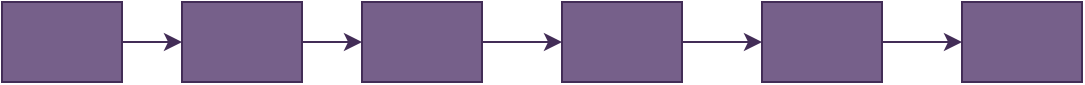 <mxfile version="14.6.13" type="github">
  <diagram id="1JDHUeAZYmFqjiWe7yXu" name="Page-1">
    <mxGraphModel dx="1182" dy="742" grid="1" gridSize="10" guides="1" tooltips="1" connect="1" arrows="1" fold="1" page="1" pageScale="1" pageWidth="827" pageHeight="1169" math="0" shadow="0">
      <root>
        <mxCell id="0" />
        <mxCell id="1" parent="0" />
        <mxCell id="Pc33NBHfCTbqmkPrSyl--11" style="edgeStyle=orthogonalEdgeStyle;rounded=0;orthogonalLoop=1;jettySize=auto;html=1;entryX=0;entryY=0.5;entryDx=0;entryDy=0;fillColor=#76608a;strokeColor=#432D57;" edge="1" parent="1" source="Pc33NBHfCTbqmkPrSyl--4" target="Pc33NBHfCTbqmkPrSyl--6">
          <mxGeometry relative="1" as="geometry" />
        </mxCell>
        <mxCell id="Pc33NBHfCTbqmkPrSyl--4" value="" style="rounded=0;whiteSpace=wrap;html=1;fillColor=#76608a;strokeColor=#432D57;fontColor=#ffffff;" vertex="1" parent="1">
          <mxGeometry x="80" y="200" width="60" height="40" as="geometry" />
        </mxCell>
        <mxCell id="Pc33NBHfCTbqmkPrSyl--12" style="edgeStyle=orthogonalEdgeStyle;rounded=0;orthogonalLoop=1;jettySize=auto;html=1;entryX=0;entryY=0.5;entryDx=0;entryDy=0;fillColor=#76608a;strokeColor=#432D57;" edge="1" parent="1" source="Pc33NBHfCTbqmkPrSyl--6" target="Pc33NBHfCTbqmkPrSyl--8">
          <mxGeometry relative="1" as="geometry" />
        </mxCell>
        <mxCell id="Pc33NBHfCTbqmkPrSyl--6" value="" style="rounded=0;whiteSpace=wrap;html=1;fillColor=#76608a;strokeColor=#432D57;fontColor=#ffffff;" vertex="1" parent="1">
          <mxGeometry x="170" y="200" width="60" height="40" as="geometry" />
        </mxCell>
        <mxCell id="Pc33NBHfCTbqmkPrSyl--7" value="" style="rounded=0;whiteSpace=wrap;html=1;fillColor=#76608a;strokeColor=#432D57;fontColor=#ffffff;" vertex="1" parent="1">
          <mxGeometry x="560" y="200" width="60" height="40" as="geometry" />
        </mxCell>
        <mxCell id="Pc33NBHfCTbqmkPrSyl--13" style="edgeStyle=orthogonalEdgeStyle;rounded=0;orthogonalLoop=1;jettySize=auto;html=1;entryX=0;entryY=0.5;entryDx=0;entryDy=0;fillColor=#76608a;strokeColor=#432D57;" edge="1" parent="1" source="Pc33NBHfCTbqmkPrSyl--8" target="Pc33NBHfCTbqmkPrSyl--9">
          <mxGeometry relative="1" as="geometry" />
        </mxCell>
        <mxCell id="Pc33NBHfCTbqmkPrSyl--8" value="" style="rounded=0;whiteSpace=wrap;html=1;fillColor=#76608a;strokeColor=#432D57;fontColor=#ffffff;" vertex="1" parent="1">
          <mxGeometry x="260" y="200" width="60" height="40" as="geometry" />
        </mxCell>
        <mxCell id="Pc33NBHfCTbqmkPrSyl--14" style="edgeStyle=orthogonalEdgeStyle;rounded=0;orthogonalLoop=1;jettySize=auto;html=1;exitX=1;exitY=0.5;exitDx=0;exitDy=0;entryX=0;entryY=0.5;entryDx=0;entryDy=0;fillColor=#76608a;strokeColor=#432D57;" edge="1" parent="1" source="Pc33NBHfCTbqmkPrSyl--9" target="Pc33NBHfCTbqmkPrSyl--10">
          <mxGeometry relative="1" as="geometry" />
        </mxCell>
        <mxCell id="Pc33NBHfCTbqmkPrSyl--9" value="" style="rounded=0;whiteSpace=wrap;html=1;fillColor=#76608a;strokeColor=#432D57;fontColor=#ffffff;" vertex="1" parent="1">
          <mxGeometry x="360" y="200" width="60" height="40" as="geometry" />
        </mxCell>
        <mxCell id="Pc33NBHfCTbqmkPrSyl--15" style="edgeStyle=orthogonalEdgeStyle;rounded=0;orthogonalLoop=1;jettySize=auto;html=1;exitX=1;exitY=0.5;exitDx=0;exitDy=0;entryX=0;entryY=0.5;entryDx=0;entryDy=0;fillColor=#76608a;strokeColor=#432D57;" edge="1" parent="1" source="Pc33NBHfCTbqmkPrSyl--10" target="Pc33NBHfCTbqmkPrSyl--7">
          <mxGeometry relative="1" as="geometry" />
        </mxCell>
        <mxCell id="Pc33NBHfCTbqmkPrSyl--10" value="" style="rounded=0;whiteSpace=wrap;html=1;fillColor=#76608a;strokeColor=#432D57;fontColor=#ffffff;" vertex="1" parent="1">
          <mxGeometry x="460" y="200" width="60" height="40" as="geometry" />
        </mxCell>
      </root>
    </mxGraphModel>
  </diagram>
</mxfile>
